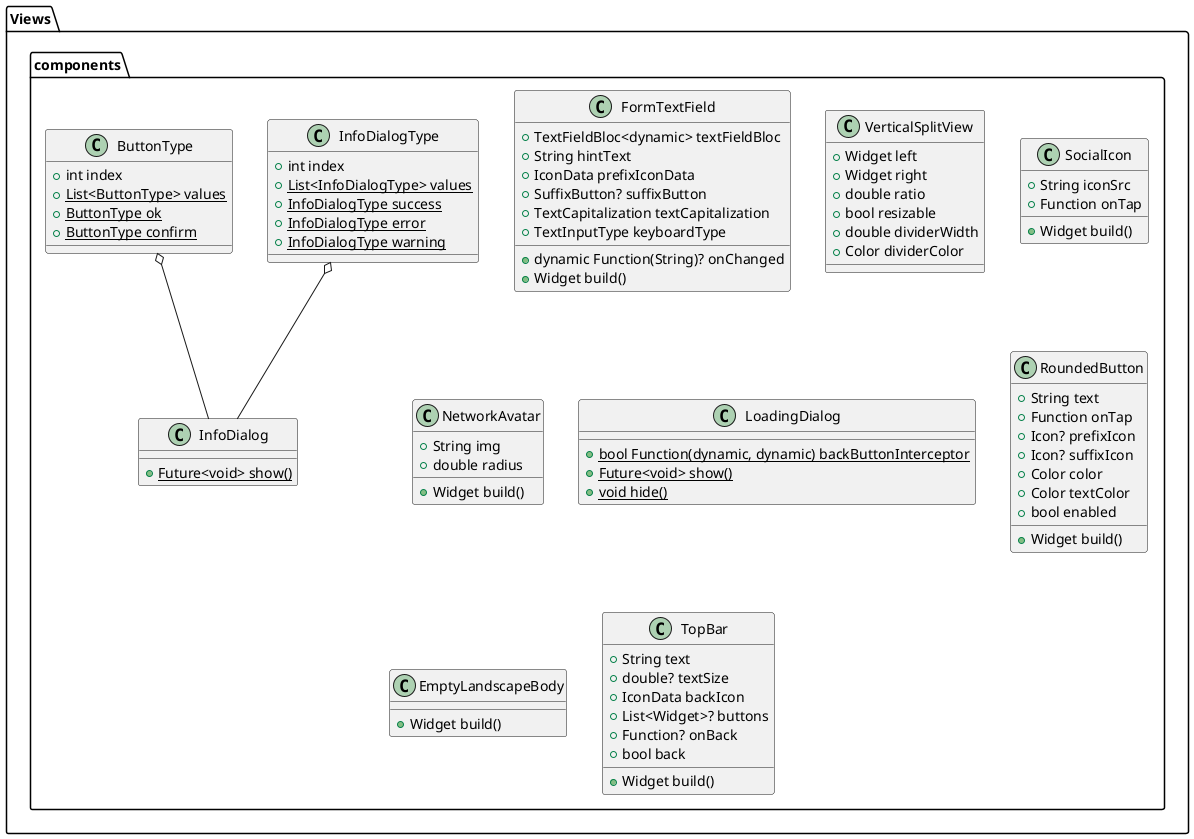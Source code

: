 @startuml ViewsUML
set namespaceSeparator ::
package Views {
    package components {
        class "InfoDialog" {
            {static} +Future<void> show()
        }

        class "InfoDialogType" {
            +int index
            {static} +List<InfoDialogType> values
            {static} +InfoDialogType success
            {static} +InfoDialogType error
            {static} +InfoDialogType warning
        }
        "InfoDialogType" o-- "InfoDialog"

        class "ButtonType" {
            +int index
            {static} +List<ButtonType> values
            {static} +ButtonType ok
            {static} +ButtonType confirm
        }
        "ButtonType" o-- "InfoDialog"

        class "FormTextField" {
            +TextFieldBloc<dynamic> textFieldBloc
            +String hintText
            +IconData prefixIconData
            +SuffixButton? suffixButton
            +TextCapitalization textCapitalization
            +TextInputType keyboardType
            +dynamic Function(String)? onChanged
            +Widget build()
        }

        class "VerticalSplitView" {
            +Widget left
            +Widget right
            +double ratio
            +bool resizable
            +double dividerWidth
            +Color dividerColor
        }

        class "SocialIcon" {
            +String iconSrc
            +Function onTap
            +Widget build()
        }


        class "NetworkAvatar" {
            +String img
            +double radius
            +Widget build()
        }


        class "LoadingDialog" {
            {static} +bool Function(dynamic, dynamic) backButtonInterceptor
            {static} +Future<void> show()
            {static} +void hide()
        }


        class "RoundedButton" {
            +String text
            +Function onTap
            +Icon? prefixIcon
            +Icon? suffixIcon
            +Color color
            +Color textColor
            +bool enabled
            +Widget build()
        }

        class "EmptyLandscapeBody" {
            +Widget build()
        }

        class "TopBar" {
            +String text
            +double? textSize
            +IconData backIcon
            +List<Widget>? buttons
            +Function? onBack
            +bool back
            +Widget build()
        }
    }
}

@enduml